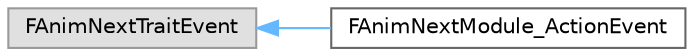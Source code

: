 digraph "Graphical Class Hierarchy"
{
 // INTERACTIVE_SVG=YES
 // LATEX_PDF_SIZE
  bgcolor="transparent";
  edge [fontname=Helvetica,fontsize=10,labelfontname=Helvetica,labelfontsize=10];
  node [fontname=Helvetica,fontsize=10,shape=box,height=0.2,width=0.4];
  rankdir="LR";
  Node0 [id="Node000000",label="FAnimNextTraitEvent",height=0.2,width=0.4,color="grey60", fillcolor="#E0E0E0", style="filled",tooltip=" "];
  Node0 -> Node1 [id="edge3025_Node000000_Node000001",dir="back",color="steelblue1",style="solid",tooltip=" "];
  Node1 [id="Node000001",label="FAnimNextModule_ActionEvent",height=0.2,width=0.4,color="grey40", fillcolor="white", style="filled",URL="$d2/d83/structFAnimNextModule__ActionEvent.html",tooltip="Module Action Event."];
}
